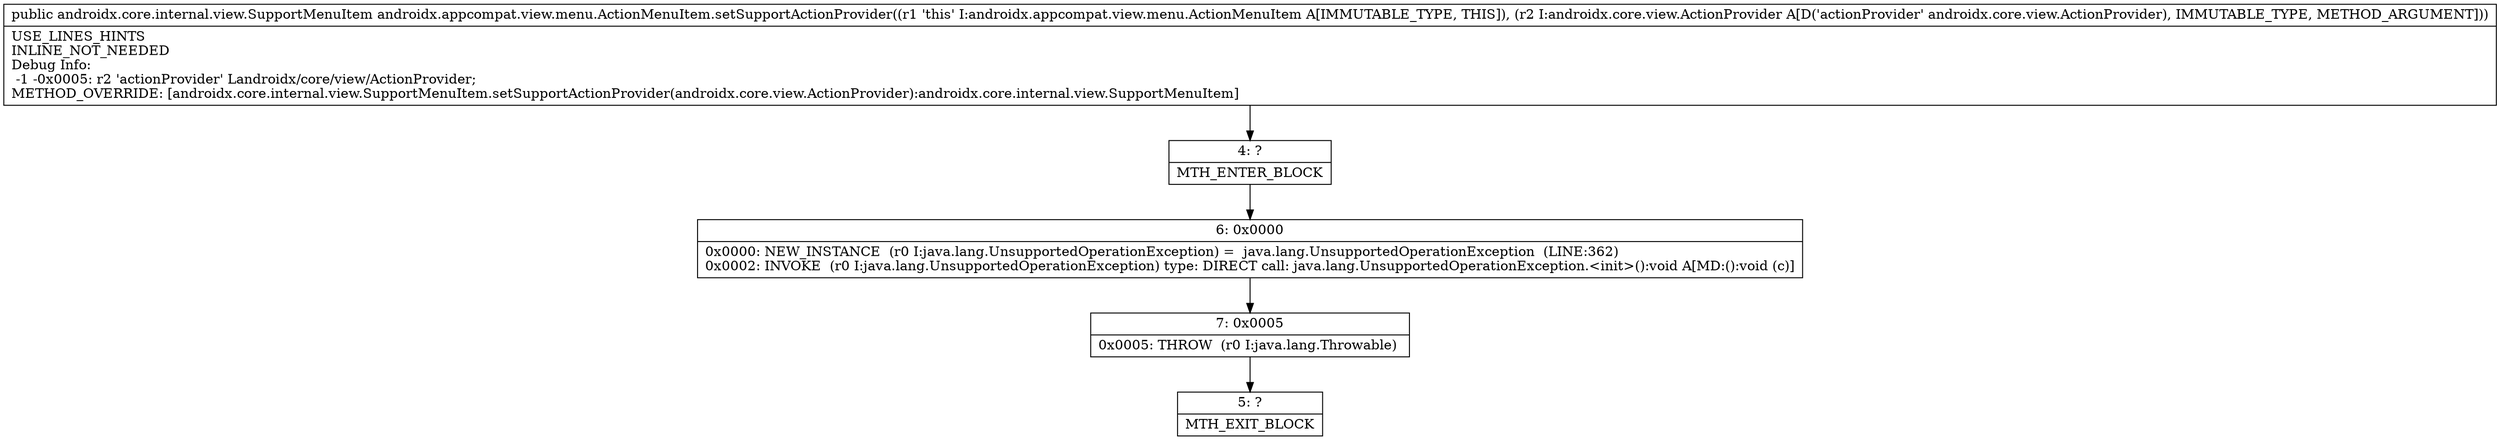 digraph "CFG forandroidx.appcompat.view.menu.ActionMenuItem.setSupportActionProvider(Landroidx\/core\/view\/ActionProvider;)Landroidx\/core\/internal\/view\/SupportMenuItem;" {
Node_4 [shape=record,label="{4\:\ ?|MTH_ENTER_BLOCK\l}"];
Node_6 [shape=record,label="{6\:\ 0x0000|0x0000: NEW_INSTANCE  (r0 I:java.lang.UnsupportedOperationException) =  java.lang.UnsupportedOperationException  (LINE:362)\l0x0002: INVOKE  (r0 I:java.lang.UnsupportedOperationException) type: DIRECT call: java.lang.UnsupportedOperationException.\<init\>():void A[MD:():void (c)]\l}"];
Node_7 [shape=record,label="{7\:\ 0x0005|0x0005: THROW  (r0 I:java.lang.Throwable) \l}"];
Node_5 [shape=record,label="{5\:\ ?|MTH_EXIT_BLOCK\l}"];
MethodNode[shape=record,label="{public androidx.core.internal.view.SupportMenuItem androidx.appcompat.view.menu.ActionMenuItem.setSupportActionProvider((r1 'this' I:androidx.appcompat.view.menu.ActionMenuItem A[IMMUTABLE_TYPE, THIS]), (r2 I:androidx.core.view.ActionProvider A[D('actionProvider' androidx.core.view.ActionProvider), IMMUTABLE_TYPE, METHOD_ARGUMENT]))  | USE_LINES_HINTS\lINLINE_NOT_NEEDED\lDebug Info:\l  \-1 \-0x0005: r2 'actionProvider' Landroidx\/core\/view\/ActionProvider;\lMETHOD_OVERRIDE: [androidx.core.internal.view.SupportMenuItem.setSupportActionProvider(androidx.core.view.ActionProvider):androidx.core.internal.view.SupportMenuItem]\l}"];
MethodNode -> Node_4;Node_4 -> Node_6;
Node_6 -> Node_7;
Node_7 -> Node_5;
}

